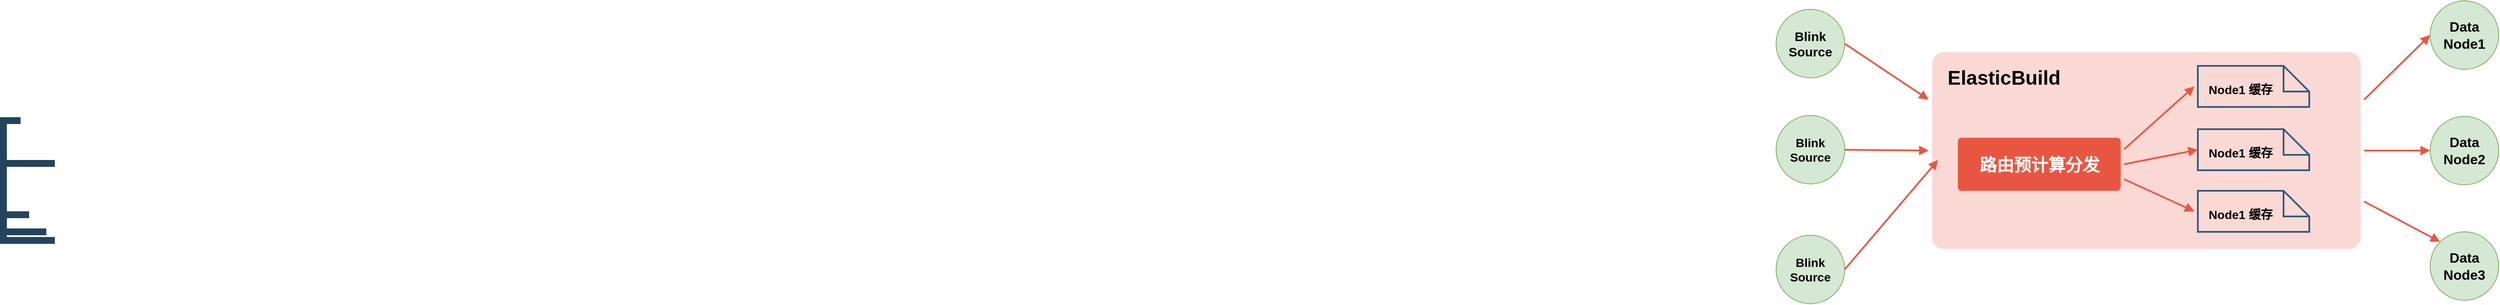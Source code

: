 <mxfile version="10.7.1" type="github"><diagram name="Page-1" id="64c3da0e-402f-94eb-ee01-a36477274f13"><mxGraphModel dx="667" dy="1134" grid="1" gridSize="10" guides="1" tooltips="1" connect="1" arrows="1" fold="1" page="1" pageScale="1" pageWidth="1169" pageHeight="826" background="#ffffff" math="0" shadow="0"><root><mxCell id="0"/><mxCell id="1" parent="0"/><mxCell id="105" value="" style="edgeStyle=elbowEdgeStyle;elbow=horizontal;rounded=0;fontColor=#000000;endArrow=none;endFill=0;strokeWidth=8;strokeColor=#23445D;" parent="1" target="23" edge="1"><mxGeometry width="100" height="100" relative="1" as="geometry"><mxPoint x="70" y="330" as="sourcePoint"/><mxPoint x="110" y="380" as="targetPoint"/><Array as="points"><mxPoint x="50" y="380"/></Array></mxGeometry></mxCell><mxCell id="106" value="" style="edgeStyle=elbowEdgeStyle;elbow=horizontal;rounded=0;fontColor=#000000;endArrow=none;endFill=0;strokeWidth=8;strokeColor=#23445D;" parent="1" target="24" edge="1"><mxGeometry width="100" height="100" relative="1" as="geometry"><mxPoint x="70" y="330" as="sourcePoint"/><mxPoint x="80" y="440" as="targetPoint"/><Array as="points"><mxPoint x="50" y="400"/></Array></mxGeometry></mxCell><mxCell id="107" value="" style="edgeStyle=elbowEdgeStyle;elbow=horizontal;rounded=0;fontColor=#000000;endArrow=none;endFill=0;strokeWidth=8;strokeColor=#23445D;" parent="1" target="27" edge="1"><mxGeometry width="100" height="100" relative="1" as="geometry"><mxPoint x="70" y="330" as="sourcePoint"/><mxPoint x="80" y="440" as="targetPoint"/><Array as="points"><mxPoint x="50" y="540"/></Array></mxGeometry></mxCell><mxCell id="109" value="" style="edgeStyle=elbowEdgeStyle;elbow=horizontal;rounded=0;fontColor=#000000;endArrow=none;endFill=0;strokeWidth=8;strokeColor=#23445D;" parent="1" target="26" edge="1"><mxGeometry width="100" height="100" relative="1" as="geometry"><mxPoint x="70" y="330" as="sourcePoint"/><mxPoint x="100" y="460" as="targetPoint"/><Array as="points"><mxPoint x="50" y="410"/></Array></mxGeometry></mxCell><mxCell id="110" value="" style="edgeStyle=elbowEdgeStyle;elbow=horizontal;rounded=0;fontColor=#000000;endArrow=none;endFill=0;strokeWidth=8;strokeColor=#23445D;" parent="1" target="25" edge="1"><mxGeometry width="100" height="100" relative="1" as="geometry"><mxPoint x="70" y="330" as="sourcePoint"/><mxPoint x="110" y="470" as="targetPoint"/><Array as="points"><mxPoint x="50" y="430"/></Array></mxGeometry></mxCell><mxCell id="aGOnMYK7r-Oz31IBXTwQ-334" value="&lt;font style=&quot;font-size: 16px&quot;&gt;&lt;b&gt;Data Node1&lt;/b&gt;&lt;/font&gt;" style="ellipse;whiteSpace=wrap;html=1;aspect=fixed;fillColor=#d5e8d4;strokeColor=#82b366;" vertex="1" parent="1"><mxGeometry x="2881" y="190" width="80" height="80" as="geometry"/></mxCell><mxCell id="aGOnMYK7r-Oz31IBXTwQ-335" value="&lt;font style=&quot;font-size: 16px&quot;&gt;&lt;b&gt;Data Node2&lt;/b&gt;&lt;/font&gt;" style="ellipse;whiteSpace=wrap;html=1;aspect=fixed;fillColor=#d5e8d4;strokeColor=#82b366;" vertex="1" parent="1"><mxGeometry x="2881" y="325" width="80" height="80" as="geometry"/></mxCell><mxCell id="aGOnMYK7r-Oz31IBXTwQ-336" value="&lt;font style=&quot;font-size: 16px&quot;&gt;&lt;b&gt;Data Node3&lt;/b&gt;&lt;/font&gt;" style="ellipse;whiteSpace=wrap;html=1;aspect=fixed;fillColor=#d5e8d4;strokeColor=#82b366;" vertex="1" parent="1"><mxGeometry x="2881" y="460" width="80" height="80" as="geometry"/></mxCell><mxCell id="aGOnMYK7r-Oz31IBXTwQ-341" value="" style="rounded=1;fillColor=#fad9d5;strokeWidth=2;html=1;strokeColor=none;arcSize=6;perimeterSpacing=4;" vertex="1" parent="1"><mxGeometry x="2300" y="250" width="500" height="230" as="geometry"/></mxCell><mxCell id="aGOnMYK7r-Oz31IBXTwQ-342" value="&lt;font style=&quot;font-size: 23px&quot;&gt;&lt;b&gt;ElasticBuild&lt;/b&gt;&lt;/font&gt;&lt;br&gt;" style="text;html=1;strokeColor=none;fillColor=none;align=center;verticalAlign=middle;whiteSpace=wrap;rounded=0;" vertex="1" parent="1"><mxGeometry x="2364" y="270" width="40" height="20" as="geometry"/></mxCell><mxCell id="aGOnMYK7r-Oz31IBXTwQ-343" value="&lt;b&gt;&lt;font style=&quot;font-size: 15px&quot;&gt;Blink Source&lt;/font&gt;&lt;/b&gt;" style="ellipse;whiteSpace=wrap;html=1;aspect=fixed;fillColor=#d5e8d4;strokeColor=#82b366;" vertex="1" parent="1"><mxGeometry x="2118" y="200" width="80" height="80" as="geometry"/></mxCell><mxCell id="aGOnMYK7r-Oz31IBXTwQ-344" value="&lt;span&gt;&lt;font style=&quot;font-size: 14px&quot;&gt;&lt;b&gt;Blink Source&lt;/b&gt;&lt;/font&gt;&lt;/span&gt;" style="ellipse;whiteSpace=wrap;html=1;aspect=fixed;fillColor=#d5e8d4;strokeColor=#82b366;" vertex="1" parent="1"><mxGeometry x="2118" y="324" width="80" height="80" as="geometry"/></mxCell><mxCell id="aGOnMYK7r-Oz31IBXTwQ-345" value="&lt;span&gt;&lt;font style=&quot;font-size: 14px&quot;&gt;&lt;b&gt;Blink Source&lt;/b&gt;&lt;/font&gt;&lt;/span&gt;" style="ellipse;whiteSpace=wrap;html=1;aspect=fixed;fillColor=#d5e8d4;strokeColor=#82b366;" vertex="1" parent="1"><mxGeometry x="2118" y="464" width="80" height="80" as="geometry"/></mxCell><mxCell id="aGOnMYK7r-Oz31IBXTwQ-350" value="&lt;b&gt;&lt;font style=&quot;font-size: 20px&quot;&gt;路由预计算分发&lt;/font&gt;&lt;/b&gt;" style="rounded=1;fillColor=#e85642;strokeWidth=2;html=1;strokeColor=none;fontColor=#FFFFFF;fontSize=16;arcSize=7;perimeterSpacing=4;" vertex="1" parent="1"><mxGeometry x="2330" y="350" width="190" height="62" as="geometry"/></mxCell><mxCell id="aGOnMYK7r-Oz31IBXTwQ-352" value="&lt;font style=&quot;font-size: 16px&quot;&gt;&lt;br&gt;&lt;br&gt;&lt;/font&gt;" style="shape=note;verticalLabelPosition=middle;verticalAlign=middle;strokeWidth=2;html=1;align=left;spacingLeft=5;strokeColor=#2f5b7c;labelPosition=right;spacingTop=20;fontColor=#2f5b7c;fillColor=none;perimeterSpacing=4;" vertex="1" parent="1"><mxGeometry x="2610" y="266" width="130" height="48" as="geometry"/></mxCell><mxCell id="aGOnMYK7r-Oz31IBXTwQ-360" value="&lt;b&gt;&lt;font style=&quot;font-size: 14px&quot;&gt;Node1 缓存&lt;/font&gt;&lt;/b&gt;" style="text;html=1;strokeColor=none;fillColor=none;align=center;verticalAlign=middle;whiteSpace=wrap;rounded=0;" vertex="1" parent="1"><mxGeometry x="2620" y="284" width="80" height="20" as="geometry"/></mxCell><mxCell id="aGOnMYK7r-Oz31IBXTwQ-365" value="&lt;font style=&quot;font-size: 16px&quot;&gt;&lt;br&gt;&lt;br&gt;&lt;/font&gt;" style="shape=note;verticalLabelPosition=middle;verticalAlign=middle;strokeWidth=2;html=1;align=left;spacingLeft=5;strokeColor=#2f5b7c;labelPosition=right;spacingTop=20;fontColor=#2f5b7c;fillColor=none;perimeterSpacing=4;" vertex="1" parent="1"><mxGeometry x="2610" y="340" width="130" height="48" as="geometry"/></mxCell><mxCell id="aGOnMYK7r-Oz31IBXTwQ-366" value="&lt;font style=&quot;font-size: 14px&quot;&gt;&lt;b&gt;Node1 缓存&lt;/b&gt;&lt;/font&gt;" style="text;html=1;strokeColor=none;fillColor=none;align=center;verticalAlign=middle;whiteSpace=wrap;rounded=0;" vertex="1" parent="1"><mxGeometry x="2620" y="358" width="80" height="20" as="geometry"/></mxCell><mxCell id="aGOnMYK7r-Oz31IBXTwQ-367" value="&lt;font style=&quot;font-size: 16px&quot;&gt;&lt;br&gt;&lt;br&gt;&lt;/font&gt;" style="shape=note;verticalLabelPosition=middle;verticalAlign=middle;strokeWidth=2;html=1;align=left;spacingLeft=5;strokeColor=#2f5b7c;labelPosition=right;spacingTop=20;fontColor=#2f5b7c;fillColor=none;perimeterSpacing=4;" vertex="1" parent="1"><mxGeometry x="2610" y="412" width="130" height="48" as="geometry"/></mxCell><mxCell id="aGOnMYK7r-Oz31IBXTwQ-368" value="&lt;font style=&quot;font-size: 14px&quot;&gt;&lt;b&gt;Node1 缓存&lt;/b&gt;&lt;/font&gt;" style="text;html=1;strokeColor=none;fillColor=none;align=center;verticalAlign=middle;whiteSpace=wrap;rounded=0;" vertex="1" parent="1"><mxGeometry x="2620" y="430" width="80" height="20" as="geometry"/></mxCell><mxCell id="aGOnMYK7r-Oz31IBXTwQ-370" style="edgeStyle=none;html=1;exitX=1;exitY=0.25;entryX=0;entryY=0.5;startArrow=none;startFill=0;endArrow=block;endFill=1;jettySize=auto;orthogonalLoop=1;strokeColor=#e85642;strokeWidth=2;fontSize=15;fontColor=#FFFFFF;exitDx=0;exitDy=0;entryDx=0;entryDy=0;entryPerimeter=0;" edge="1" parent="1" source="aGOnMYK7r-Oz31IBXTwQ-350" target="aGOnMYK7r-Oz31IBXTwQ-352"><mxGeometry relative="1" as="geometry"><mxPoint x="2674" y="489" as="sourcePoint"/><mxPoint x="2726" y="488" as="targetPoint"/></mxGeometry></mxCell><mxCell id="aGOnMYK7r-Oz31IBXTwQ-371" style="edgeStyle=none;html=1;exitX=1;exitY=0.5;startArrow=none;startFill=0;endArrow=block;endFill=1;jettySize=auto;orthogonalLoop=1;strokeColor=#e85642;strokeWidth=2;fontSize=15;fontColor=#FFFFFF;exitDx=0;exitDy=0;" edge="1" parent="1" source="aGOnMYK7r-Oz31IBXTwQ-350"><mxGeometry relative="1" as="geometry"><mxPoint x="2535" y="376" as="sourcePoint"/><mxPoint x="2610" y="364" as="targetPoint"/></mxGeometry></mxCell><mxCell id="aGOnMYK7r-Oz31IBXTwQ-372" style="edgeStyle=none;html=1;exitX=1;exitY=0.75;entryX=0;entryY=0.5;startArrow=none;startFill=0;endArrow=block;endFill=1;jettySize=auto;orthogonalLoop=1;strokeColor=#e85642;strokeWidth=2;fontSize=15;fontColor=#FFFFFF;exitDx=0;exitDy=0;entryDx=0;entryDy=0;entryPerimeter=0;" edge="1" parent="1" source="aGOnMYK7r-Oz31IBXTwQ-350" target="aGOnMYK7r-Oz31IBXTwQ-367"><mxGeometry relative="1" as="geometry"><mxPoint x="2535" y="376" as="sourcePoint"/><mxPoint x="2631" y="374" as="targetPoint"/></mxGeometry></mxCell><mxCell id="aGOnMYK7r-Oz31IBXTwQ-373" style="edgeStyle=none;html=1;exitX=1;exitY=0.5;entryX=0;entryY=0.25;startArrow=none;startFill=0;endArrow=block;endFill=1;jettySize=auto;orthogonalLoop=1;strokeColor=#e85642;strokeWidth=2;fontSize=15;fontColor=#FFFFFF;exitDx=0;exitDy=0;entryDx=0;entryDy=0;" edge="1" parent="1" source="aGOnMYK7r-Oz31IBXTwQ-343" target="aGOnMYK7r-Oz31IBXTwQ-341"><mxGeometry relative="1" as="geometry"><mxPoint x="2248" y="214" as="sourcePoint"/><mxPoint x="2330" y="140" as="targetPoint"/></mxGeometry></mxCell><mxCell id="aGOnMYK7r-Oz31IBXTwQ-374" style="edgeStyle=none;html=1;exitX=1;exitY=0.5;entryX=0;entryY=0.5;startArrow=none;startFill=0;endArrow=block;endFill=1;jettySize=auto;orthogonalLoop=1;strokeColor=#e85642;strokeWidth=2;fontSize=15;fontColor=#FFFFFF;exitDx=0;exitDy=0;entryDx=0;entryDy=0;" edge="1" parent="1" source="aGOnMYK7r-Oz31IBXTwQ-344" target="aGOnMYK7r-Oz31IBXTwQ-341"><mxGeometry relative="1" as="geometry"><mxPoint x="2200" y="402" as="sourcePoint"/><mxPoint x="2282" y="328" as="targetPoint"/></mxGeometry></mxCell><mxCell id="aGOnMYK7r-Oz31IBXTwQ-375" style="edgeStyle=none;html=1;exitX=1;exitY=0.5;entryX=0;entryY=0.5;startArrow=none;startFill=0;endArrow=block;endFill=1;jettySize=auto;orthogonalLoop=1;strokeColor=#e85642;strokeWidth=2;fontSize=15;fontColor=#FFFFFF;exitDx=0;exitDy=0;entryDx=0;entryDy=0;" edge="1" parent="1" source="aGOnMYK7r-Oz31IBXTwQ-345"><mxGeometry relative="1" as="geometry"><mxPoint x="2141" y="374" as="sourcePoint"/><mxPoint x="2307" y="376" as="targetPoint"/></mxGeometry></mxCell><mxCell id="aGOnMYK7r-Oz31IBXTwQ-376" style="edgeStyle=none;html=1;exitX=1;exitY=0.25;entryX=0;entryY=0.5;startArrow=none;startFill=0;endArrow=block;endFill=1;jettySize=auto;orthogonalLoop=1;strokeColor=#e85642;strokeWidth=2;fontSize=15;fontColor=#FFFFFF;exitDx=0;exitDy=0;entryDx=0;entryDy=0;" edge="1" parent="1" source="aGOnMYK7r-Oz31IBXTwQ-341" target="aGOnMYK7r-Oz31IBXTwQ-334"><mxGeometry relative="1" as="geometry"><mxPoint x="2775" y="157" as="sourcePoint"/><mxPoint x="2921" y="223" as="targetPoint"/></mxGeometry></mxCell><mxCell id="aGOnMYK7r-Oz31IBXTwQ-377" style="edgeStyle=none;html=1;exitX=1;exitY=0.5;entryX=0;entryY=0.5;startArrow=none;startFill=0;endArrow=block;endFill=1;jettySize=auto;orthogonalLoop=1;strokeColor=#e85642;strokeWidth=2;fontSize=15;fontColor=#FFFFFF;exitDx=0;exitDy=0;entryDx=0;entryDy=0;" edge="1" parent="1" source="aGOnMYK7r-Oz31IBXTwQ-341" target="aGOnMYK7r-Oz31IBXTwQ-335"><mxGeometry relative="1" as="geometry"><mxPoint x="2815" y="316" as="sourcePoint"/><mxPoint x="2891" y="240" as="targetPoint"/></mxGeometry></mxCell><mxCell id="aGOnMYK7r-Oz31IBXTwQ-378" style="edgeStyle=none;html=1;exitX=1;exitY=0.75;entryX=0;entryY=0;startArrow=none;startFill=0;endArrow=block;endFill=1;jettySize=auto;orthogonalLoop=1;strokeColor=#e85642;strokeWidth=2;fontSize=15;fontColor=#FFFFFF;exitDx=0;exitDy=0;entryDx=0;entryDy=0;" edge="1" parent="1" source="aGOnMYK7r-Oz31IBXTwQ-341" target="aGOnMYK7r-Oz31IBXTwQ-336"><mxGeometry relative="1" as="geometry"><mxPoint x="2815" y="376" as="sourcePoint"/><mxPoint x="2891" y="376" as="targetPoint"/></mxGeometry></mxCell></root></mxGraphModel></diagram></mxfile>